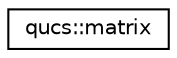 digraph G
{
  edge [fontname="Helvetica",fontsize="10",labelfontname="Helvetica",labelfontsize="10"];
  node [fontname="Helvetica",fontsize="10",shape=record];
  rankdir="LR";
  Node1 [label="qucs::matrix",height=0.2,width=0.4,color="black", fillcolor="white", style="filled",URL="$classqucs_1_1matrix.html",tooltip="Dense complex matrix class This class defines a matrix object with its methods, operators and operati..."];
}

